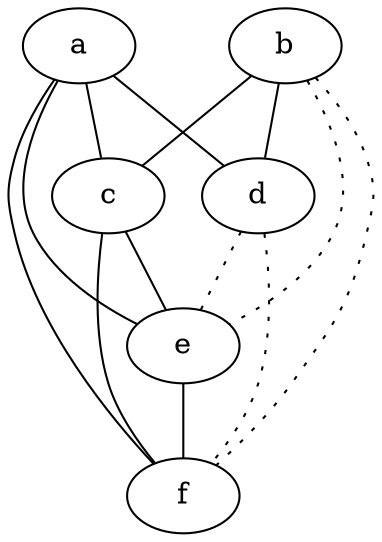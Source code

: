 graph {
a -- c;
a -- d;
a -- e;
a -- f;
b -- c;
b -- d;
b -- e [style=dotted];
b -- f [style=dotted];
c -- e;
c -- f;
d -- e [style=dotted];
d -- f [style=dotted];
e -- f;
}
